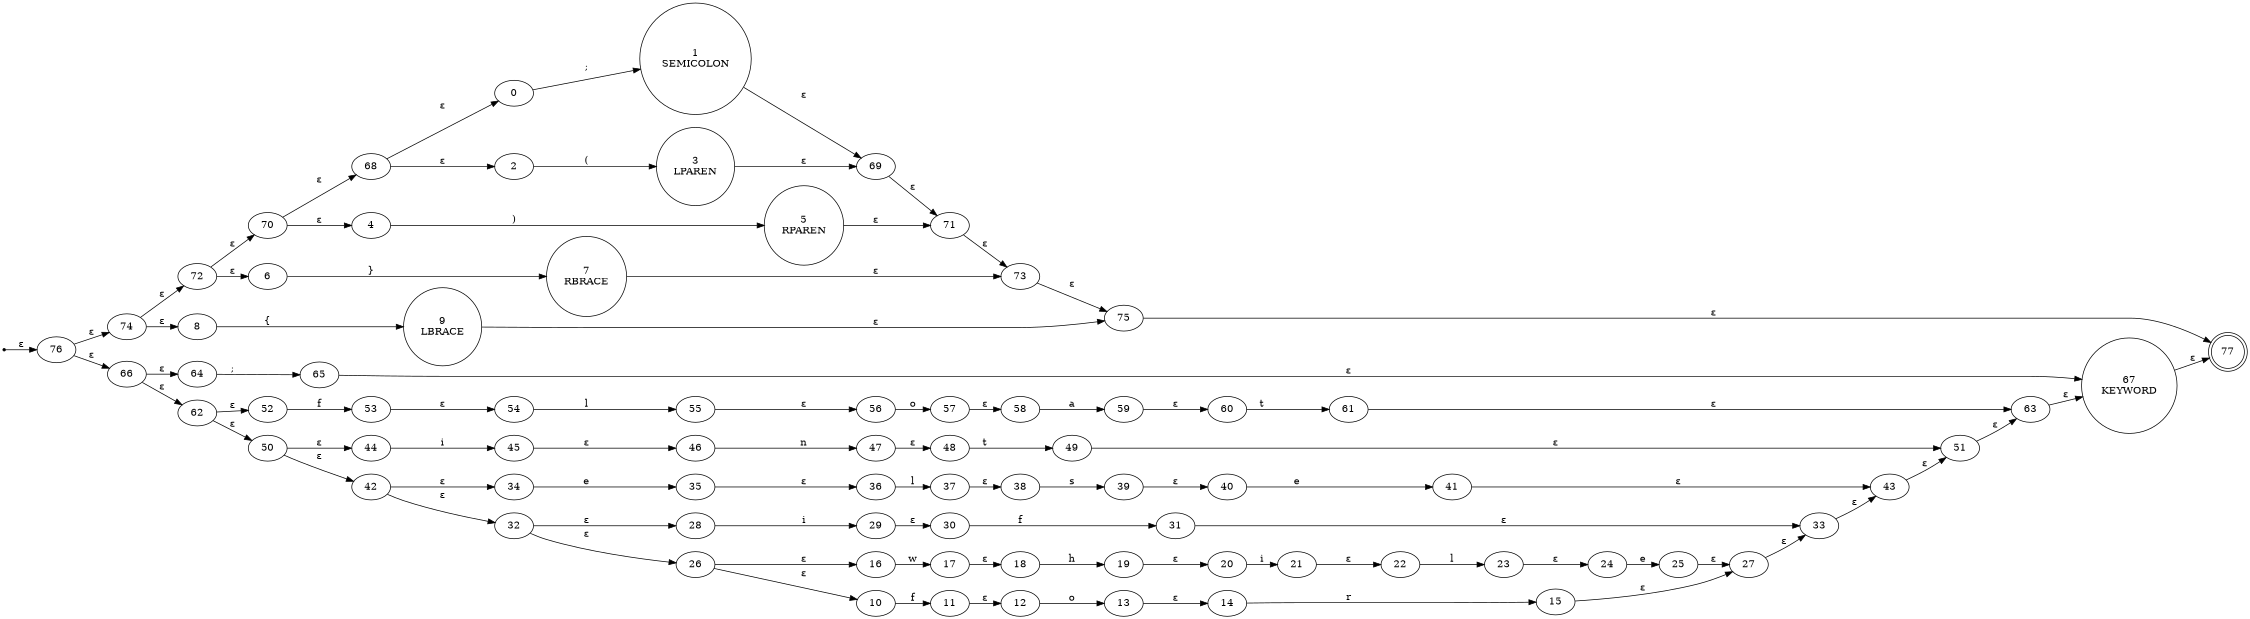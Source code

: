 digraph NFA {
  rankdir=LR;
  size="15,10";
  dpi=300;
  start [shape=point];
  77 [shape=doublecircle];
  1 [shape=circle, label="1\nSEMICOLON"];
  3 [shape=circle, label="3\nLPAREN"];
  5 [shape=circle, label="5\nRPAREN"];
  7 [shape=circle, label="7\nRBRACE"];
  9 [shape=circle, label="9\nLBRACE"];
  67 [shape=circle, label="67\nKEYWORD"];
  start -> 76 [ label = "ε" ];
  0 -> 1 [ label = ";" ];
  2 -> 3 [ label = "(" ];
  68 -> 0 [ label = "ε" ];
  68 -> 2 [ label = "ε" ];
  1 -> 69 [ label = "ε" ];
  3 -> 69 [ label = "ε" ];
  4 -> 5 [ label = ")" ];
  70 -> 68 [ label = "ε" ];
  70 -> 4 [ label = "ε" ];
  69 -> 71 [ label = "ε" ];
  5 -> 71 [ label = "ε" ];
  6 -> 7 [ label = "}" ];
  72 -> 70 [ label = "ε" ];
  72 -> 6 [ label = "ε" ];
  71 -> 73 [ label = "ε" ];
  7 -> 73 [ label = "ε" ];
  8 -> 9 [ label = "{" ];
  74 -> 72 [ label = "ε" ];
  74 -> 8 [ label = "ε" ];
  73 -> 75 [ label = "ε" ];
  9 -> 75 [ label = "ε" ];
  64 -> 65 [ label = ";" ];
  52 -> 53 [ label = "f" ];
  54 -> 55 [ label = "l" ];
  53 -> 54 [ label = "ε" ];
  56 -> 57 [ label = "o" ];
  55 -> 56 [ label = "ε" ];
  58 -> 59 [ label = "a" ];
  57 -> 58 [ label = "ε" ];
  60 -> 61 [ label = "t" ];
  59 -> 60 [ label = "ε" ];
  44 -> 45 [ label = "i" ];
  46 -> 47 [ label = "n" ];
  45 -> 46 [ label = "ε" ];
  48 -> 49 [ label = "t" ];
  47 -> 48 [ label = "ε" ];
  34 -> 35 [ label = "e" ];
  36 -> 37 [ label = "l" ];
  35 -> 36 [ label = "ε" ];
  38 -> 39 [ label = "s" ];
  37 -> 38 [ label = "ε" ];
  40 -> 41 [ label = "e" ];
  39 -> 40 [ label = "ε" ];
  28 -> 29 [ label = "i" ];
  30 -> 31 [ label = "f" ];
  29 -> 30 [ label = "ε" ];
  16 -> 17 [ label = "w" ];
  18 -> 19 [ label = "h" ];
  17 -> 18 [ label = "ε" ];
  20 -> 21 [ label = "i" ];
  19 -> 20 [ label = "ε" ];
  22 -> 23 [ label = "l" ];
  21 -> 22 [ label = "ε" ];
  24 -> 25 [ label = "e" ];
  23 -> 24 [ label = "ε" ];
  10 -> 11 [ label = "f" ];
  12 -> 13 [ label = "o" ];
  11 -> 12 [ label = "ε" ];
  14 -> 15 [ label = "r" ];
  13 -> 14 [ label = "ε" ];
  26 -> 16 [ label = "ε" ];
  26 -> 10 [ label = "ε" ];
  25 -> 27 [ label = "ε" ];
  15 -> 27 [ label = "ε" ];
  32 -> 28 [ label = "ε" ];
  32 -> 26 [ label = "ε" ];
  31 -> 33 [ label = "ε" ];
  27 -> 33 [ label = "ε" ];
  42 -> 34 [ label = "ε" ];
  42 -> 32 [ label = "ε" ];
  41 -> 43 [ label = "ε" ];
  33 -> 43 [ label = "ε" ];
  50 -> 44 [ label = "ε" ];
  50 -> 42 [ label = "ε" ];
  49 -> 51 [ label = "ε" ];
  43 -> 51 [ label = "ε" ];
  62 -> 52 [ label = "ε" ];
  62 -> 50 [ label = "ε" ];
  61 -> 63 [ label = "ε" ];
  51 -> 63 [ label = "ε" ];
  66 -> 64 [ label = "ε" ];
  66 -> 62 [ label = "ε" ];
  65 -> 67 [ label = "ε" ];
  63 -> 67 [ label = "ε" ];
  76 -> 74 [ label = "ε" ];
  76 -> 66 [ label = "ε" ];
  75 -> 77 [ label = "ε" ];
  67 -> 77 [ label = "ε" ];
}